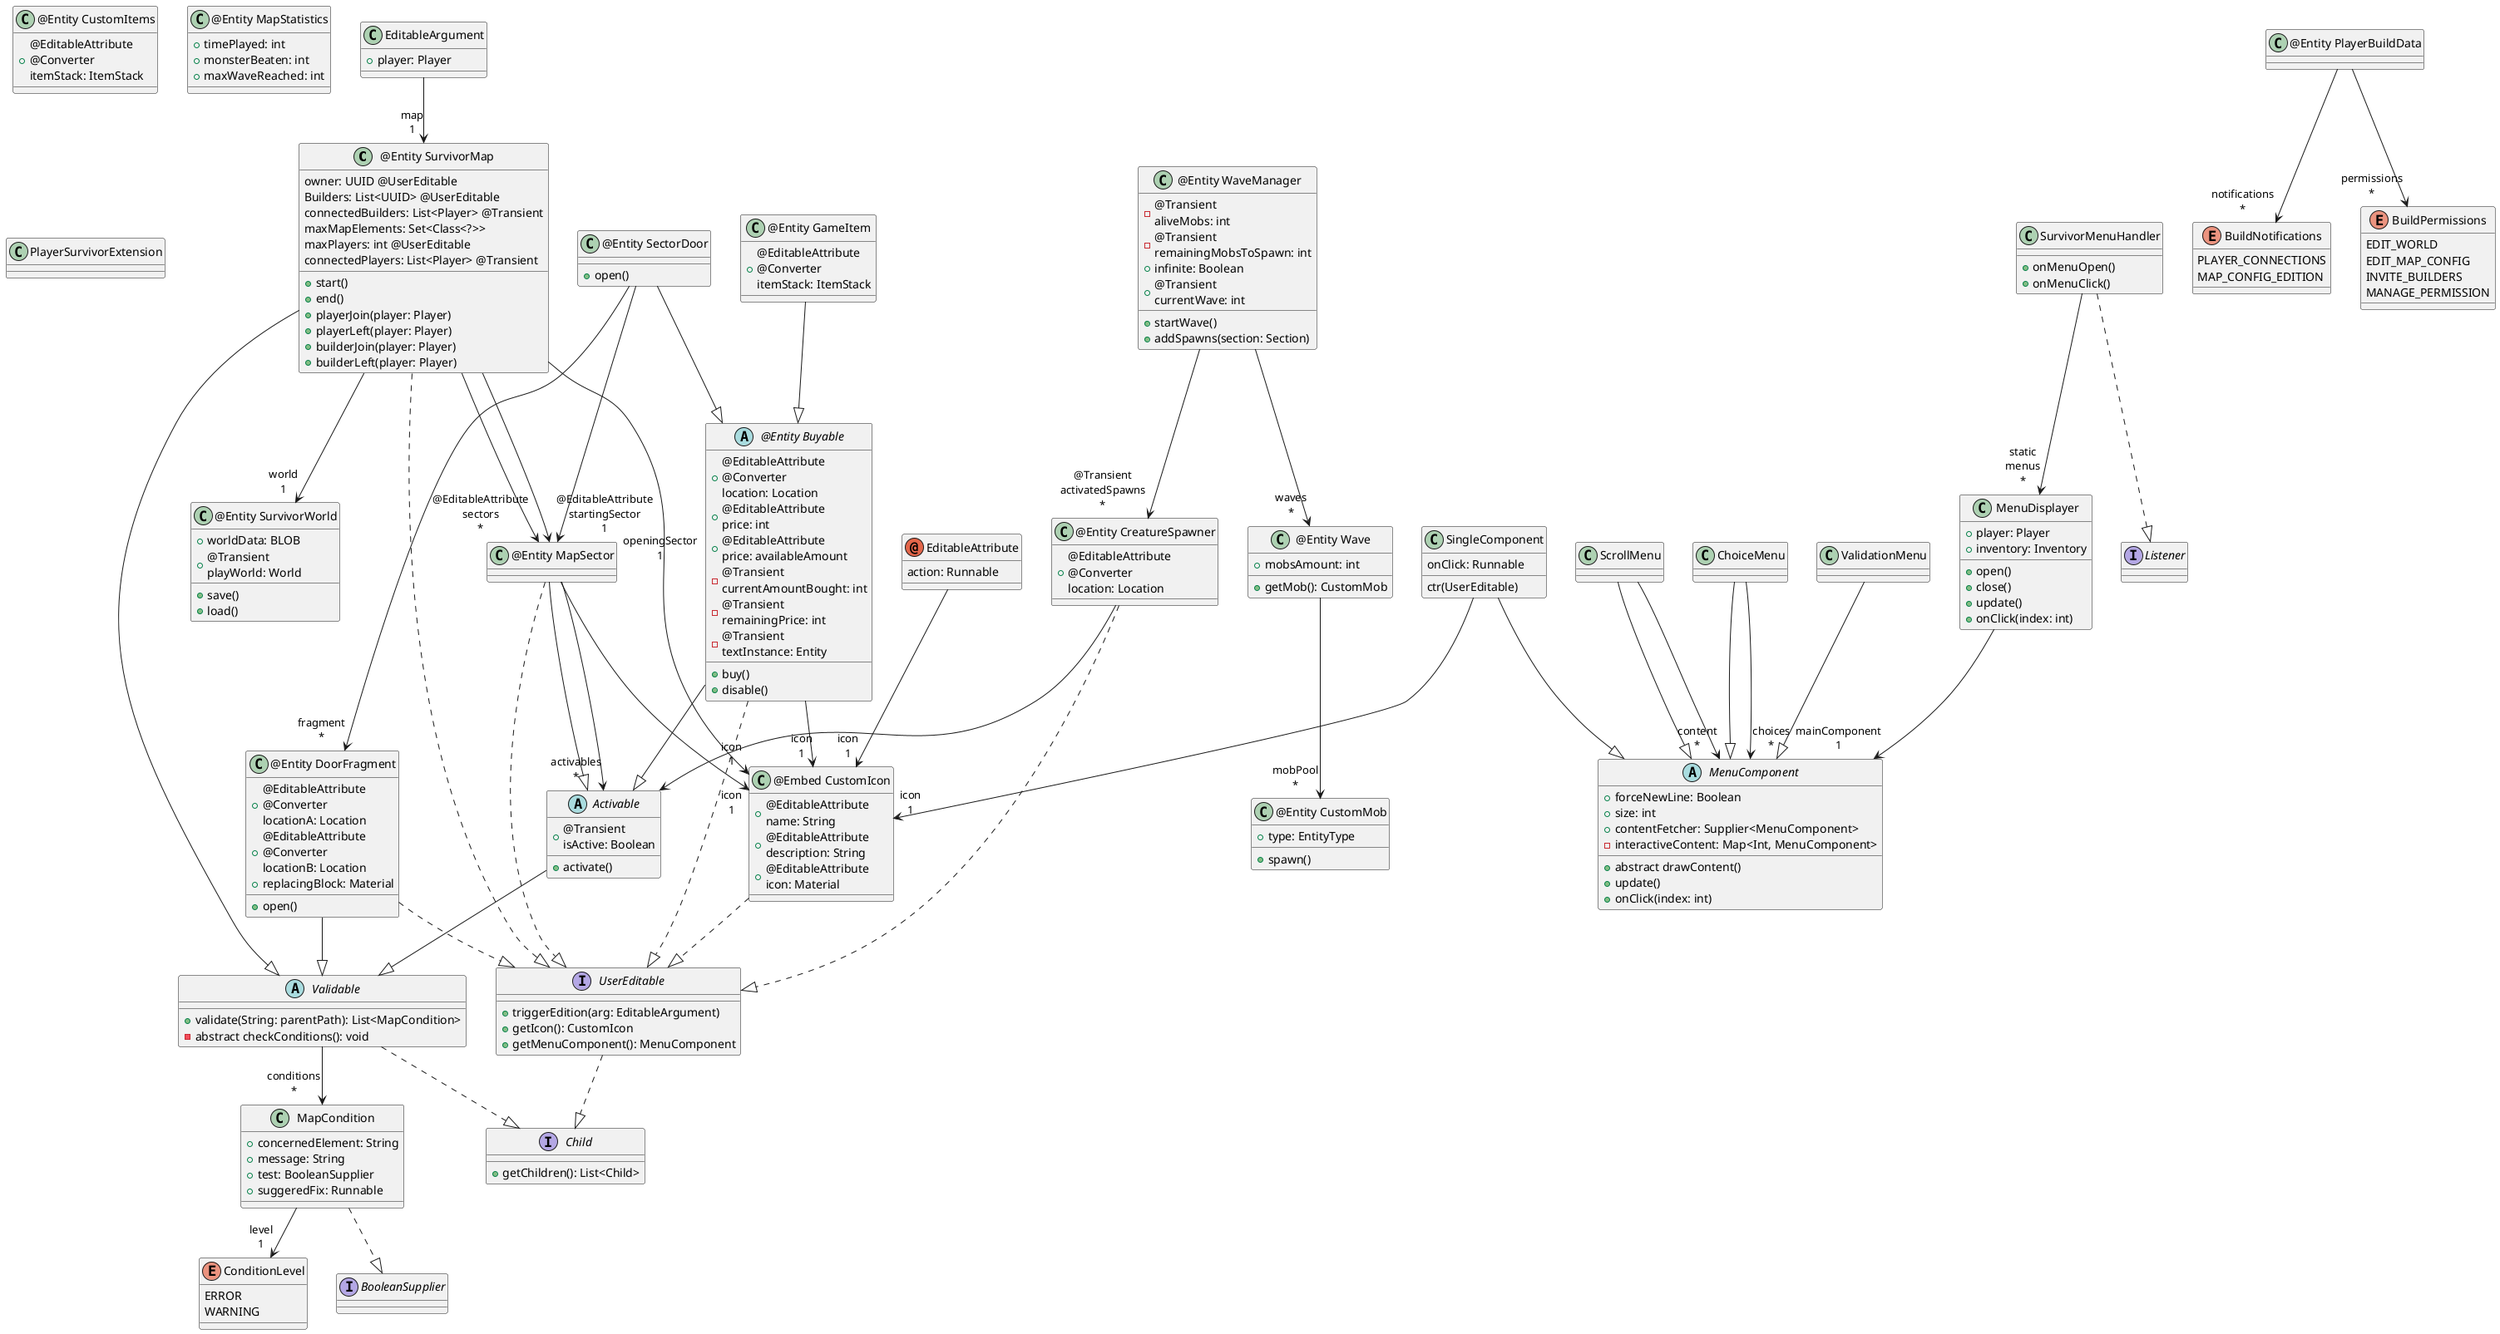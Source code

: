@startuml
class "@Entity SurvivorMap" as SurvivorMap {
    owner: UUID @UserEditable
    Builders: List<UUID> @UserEditable
    connectedBuilders: List<Player> @Transient
    maxMapElements: Set<Class<?>> 
    maxPlayers: int @UserEditable
    connectedPlayers: List<Player> @Transient
    + start()
    + end()
    + playerJoin(player: Player)
    + playerLeft(player: Player)
    + builderJoin(player: Player)
    + builderLeft(player: Player)
}


class "@Entity SurvivorWorld" as SurvivorWorld {
    + worldData: BLOB
    + @Transient\nplayWorld: World
    + save()
    + load()
}
class "@Entity MapSector" as MapSector
class "@Entity CreatureSpawner" as CreatureSpawner {
    + @EditableAttribute\n@Converter\nlocation: Location 
}
class "@Entity GameItem" as GameItem {
    + @EditableAttribute\n@Converter\nitemStack: ItemStack
}

class "@Entity SectorDoor" as SectorDoor {
    + open()
}
class "@Entity DoorFragment" as DoorFragment {
    + @EditableAttribute\n@Converter\nlocationA: Location 
    + @EditableAttribute\n@Converter\nlocationB: Location 
    + replacingBlock: Material
    + open()
}
abstract "@Entity Buyable" as Buyable {
    + @EditableAttribute\n@Converter\nlocation: Location
    + @EditableAttribute\nprice: int
    + @EditableAttribute\nprice: availableAmount
    - @Transient\ncurrentAmountBought: int
    - @Transient\nremainingPrice: int
    - @Transient\ntextInstance: Entity
    + buy()
    + disable()
}

class "@Entity CustomMob" as CustomMob {
    + type: EntityType
    + spawn()
}
class "@Entity Wave" as Wave {
    + mobsAmount: int
    + getMob(): CustomMob
}
class "@Entity WaveManager" as WaveManager {
    - @Transient\naliveMobs: int
    - @Transient\nremainingMobsToSpawn: int
    + infinite: Boolean
    + @Transient\ncurrentWave: int
    + startWave()
    + addSpawns(section: Section)
}

class "@Entity CustomItems" as CustomItems {
    + @EditableAttribute\n@Converter\nitemStack: ItemStack
}

class "@Entity MapStatistics" as MapStatistics {
    + timePlayed: int
    + monsterBeaten: int
    + maxWaveReached: int
}

class "@Entity PlayerBuildData" as PlayerBuildData 
enum BuildNotifications {
    PLAYER_CONNECTIONS
    MAP_CONFIG_EDITION
}
enum BuildPermissions {
    EDIT_WORLD
    EDIT_MAP_CONFIG
    INVITE_BUILDERS
    MANAGE_PERMISSION
}

class "@Embed CustomIcon" as CustomIcon {
    + @EditableAttribute\nname: String
    + @EditableAttribute\ndescription: String
    + @EditableAttribute\nicon: Material
}


abstract Activable {
    + @Transient\nisActive: Boolean
    + activate()
}

abstract Validable {
    + validate(String: parentPath): List<MapCondition>
    - abstract checkConditions(): void
}
enum ConditionLevel {
    ERROR
    WARNING
}
class MapCondition {
    + concernedElement: String
    + message: String
    + test: BooleanSupplier
    + suggeredFix: Runnable
}

interface BooleanSupplier

interface UserEditable {
    + triggerEdition(arg: EditableArgument)
    + getIcon(): CustomIcon
    + getMenuComponent(): MenuComponent
}

class EditableArgument {
    + player: Player
}
annotation EditableAttribute {
    action: Runnable
}

interface Child {
    + getChildren(): List<Child>
}

abstract MenuComponent {
    + forceNewLine: Boolean
    + size: int
    + contentFetcher: Supplier<MenuComponent>
    - interactiveContent: Map<Int, MenuComponent>
    + abstract drawContent()
    + update()
    + onClick(index: int)

}
class SingleComponent {
    onClick: Runnable
    ctr(UserEditable)
}
class ScrollMenu
class ChoiceMenu
class ValidationMenu

class MenuDisplayer {
    + player: Player
    + inventory: Inventory
    + open()
    + close()
    + update()
    + onClick(index: int)
}
class SurvivorMenuHandler {
    + onMenuOpen()
    + onMenuClick()
}
interface Listener

class PlayerSurvivorExtension

SurvivorMap --|> Validable
SurvivorMap ..|> UserEditable
SurvivorMap --> "world\n1" SurvivorWorld  
SurvivorMap --> "@EditableAttribute\nsectors\n*" MapSector
SurvivorMap --> "@EditableAttribute\nstartingSector\n1" MapSector 
SurvivorMap --> "icon\n1" CustomIcon

MapSector --|> Activable
MapSector ..|> UserEditable
MapSector --> "activables\n*" Activable
MapSector --> "icon\n1" CustomIcon

CreatureSpawner ..|> UserEditable
CreatureSpawner --> Activable

GameItem --|> Buyable

SectorDoor --|> Buyable
SectorDoor --> "fragment\n*" DoorFragment
SectorDoor --> "openingSector\n1" MapSector

DoorFragment --|> Validable
DoorFragment ..|> UserEditable

Buyable --|> Activable
Buyable ..|> UserEditable
Buyable --> "icon\n1" CustomIcon

Wave --> "mobPool\n*" CustomMob

WaveManager --> "waves\n*" Wave
WaveManager --> "@Transient\nactivatedSpawns\n*" CreatureSpawner

PlayerBuildData --> "permissions\n*" BuildPermissions
PlayerBuildData --> "notifications\n*" BuildNotifications

CustomIcon ..|> UserEditable

Activable --|> Validable

Validable ..|> Child
Validable --> "conditions\n*" MapCondition

MapCondition ..|> BooleanSupplier
MapCondition --> "level\n1" ConditionLevel

UserEditable ..|> Child

EditableArgument --> "map\n1" SurvivorMap

EditableAttribute --> "icon\n1" CustomIcon

SingleComponent --|> MenuComponent
SingleComponent --> "icon\n1" CustomIcon

ScrollMenu --|> MenuComponent
ScrollMenu --> "content\n*" MenuComponent

ChoiceMenu --|> MenuComponent
ChoiceMenu --> "choices\n*" MenuComponent

ValidationMenu --|> MenuComponent

MenuDisplayer --> "mainComponent\n1" MenuComponent

SurvivorMenuHandler ..|> Listener
SurvivorMenuHandler --> "static\nmenus\n*" MenuDisplayer

 


@enduml